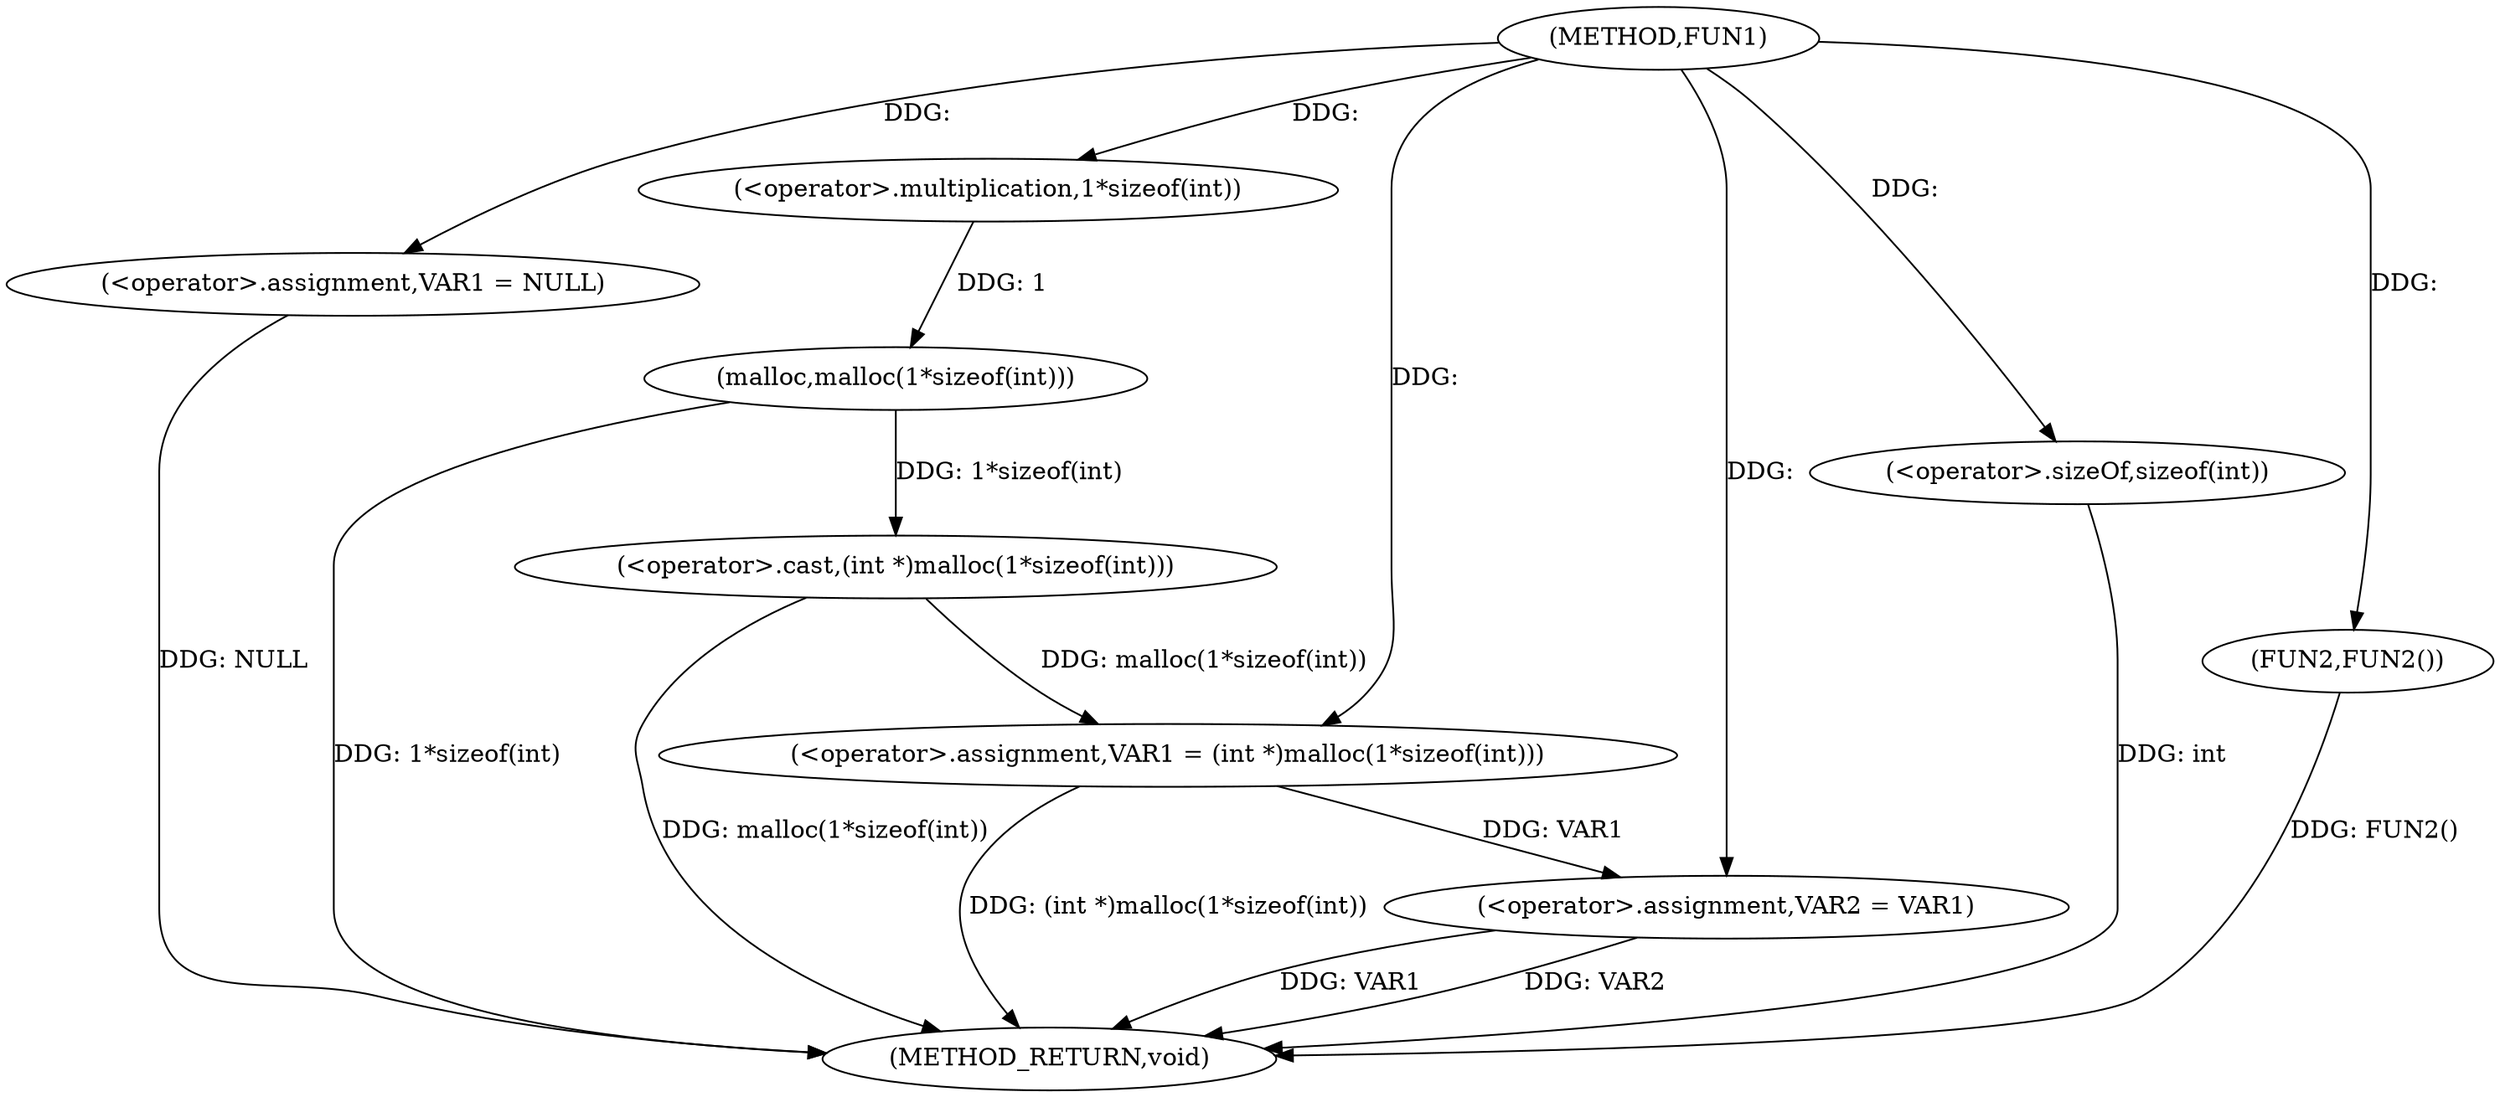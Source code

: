 digraph FUN1 {  
"1000100" [label = "(METHOD,FUN1)" ]
"1000119" [label = "(METHOD_RETURN,void)" ]
"1000103" [label = "(<operator>.assignment,VAR1 = NULL)" ]
"1000106" [label = "(<operator>.assignment,VAR1 = (int *)malloc(1*sizeof(int)))" ]
"1000108" [label = "(<operator>.cast,(int *)malloc(1*sizeof(int)))" ]
"1000110" [label = "(malloc,malloc(1*sizeof(int)))" ]
"1000111" [label = "(<operator>.multiplication,1*sizeof(int))" ]
"1000113" [label = "(<operator>.sizeOf,sizeof(int))" ]
"1000115" [label = "(<operator>.assignment,VAR2 = VAR1)" ]
"1000118" [label = "(FUN2,FUN2())" ]
  "1000115" -> "1000119"  [ label = "DDG: VAR1"] 
  "1000106" -> "1000119"  [ label = "DDG: (int *)malloc(1*sizeof(int))"] 
  "1000103" -> "1000119"  [ label = "DDG: NULL"] 
  "1000113" -> "1000119"  [ label = "DDG: int"] 
  "1000118" -> "1000119"  [ label = "DDG: FUN2()"] 
  "1000108" -> "1000119"  [ label = "DDG: malloc(1*sizeof(int))"] 
  "1000110" -> "1000119"  [ label = "DDG: 1*sizeof(int)"] 
  "1000115" -> "1000119"  [ label = "DDG: VAR2"] 
  "1000100" -> "1000103"  [ label = "DDG: "] 
  "1000108" -> "1000106"  [ label = "DDG: malloc(1*sizeof(int))"] 
  "1000100" -> "1000106"  [ label = "DDG: "] 
  "1000110" -> "1000108"  [ label = "DDG: 1*sizeof(int)"] 
  "1000111" -> "1000110"  [ label = "DDG: 1"] 
  "1000100" -> "1000111"  [ label = "DDG: "] 
  "1000100" -> "1000113"  [ label = "DDG: "] 
  "1000106" -> "1000115"  [ label = "DDG: VAR1"] 
  "1000100" -> "1000115"  [ label = "DDG: "] 
  "1000100" -> "1000118"  [ label = "DDG: "] 
}
